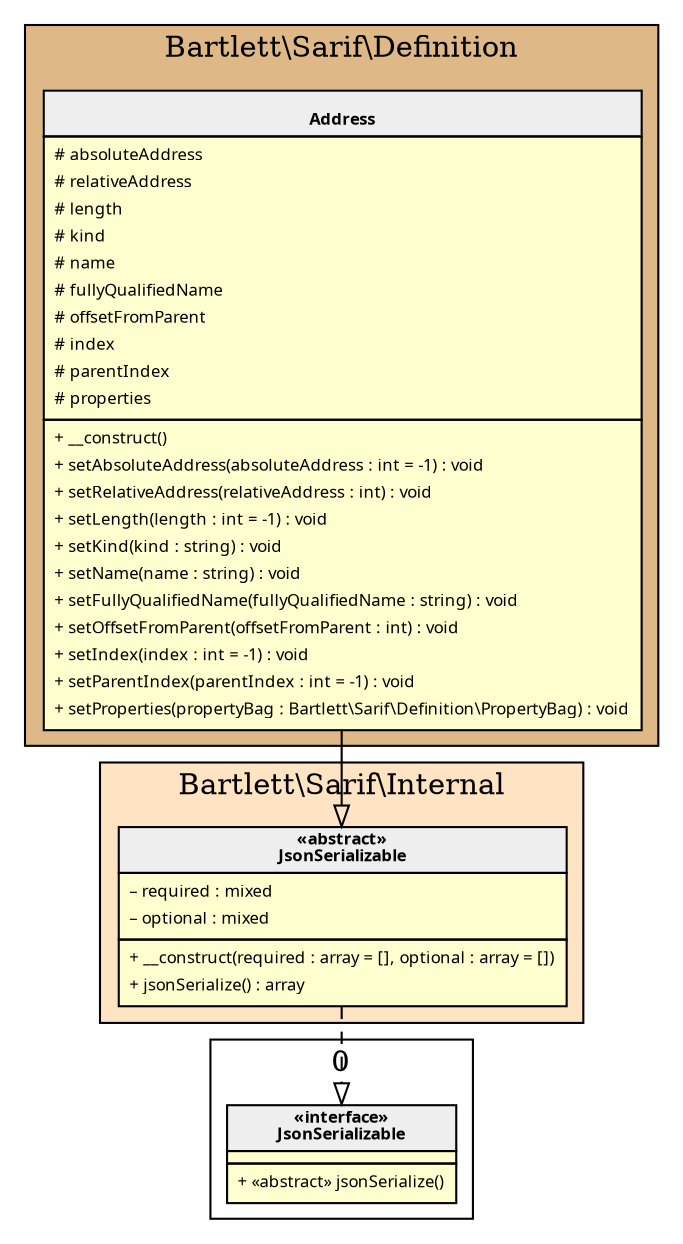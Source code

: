 digraph {
  graph [name="G" overlap="false" rankdir="TB" bgcolor="transparent"]
  node [fontname="Verdana" fontsize=8 shape="none" margin=0 fillcolor="#FEFECE" style="filled"]
  edge [fontname="Verdana" fontsize=8]
  subgraph cluster_0 {
    graph [bgcolor="BurlyWood"]
    label = "Bartlett\\Sarif\\Definition"
    "Bartlett\\Sarif\\Definition\\Address" [shape="none" label=<
<table cellspacing="0" border="0" cellborder="1">
    <tr><td bgcolor="#eeeeee"><b><br/>Address</b></td></tr>
    <tr><td><table border="0" cellspacing="0" cellpadding="2">
    <tr><td align="left"># absoluteAddress</td></tr>
    <tr><td align="left"># relativeAddress</td></tr>
    <tr><td align="left"># length</td></tr>
    <tr><td align="left"># kind</td></tr>
    <tr><td align="left"># name</td></tr>
    <tr><td align="left"># fullyQualifiedName</td></tr>
    <tr><td align="left"># offsetFromParent</td></tr>
    <tr><td align="left"># index</td></tr>
    <tr><td align="left"># parentIndex</td></tr>
    <tr><td align="left"># properties</td></tr>
</table></td></tr>
    <tr><td><table border="0" cellspacing="0" cellpadding="2">
    <tr><td align="left">+ __construct()</td></tr>
    <tr><td align="left">+ setAbsoluteAddress(absoluteAddress : int = -1) : void</td></tr>
    <tr><td align="left">+ setRelativeAddress(relativeAddress : int) : void</td></tr>
    <tr><td align="left">+ setLength(length : int = -1) : void</td></tr>
    <tr><td align="left">+ setKind(kind : string) : void</td></tr>
    <tr><td align="left">+ setName(name : string) : void</td></tr>
    <tr><td align="left">+ setFullyQualifiedName(fullyQualifiedName : string) : void</td></tr>
    <tr><td align="left">+ setOffsetFromParent(offsetFromParent : int) : void</td></tr>
    <tr><td align="left">+ setIndex(index : int = -1) : void</td></tr>
    <tr><td align="left">+ setParentIndex(parentIndex : int = -1) : void</td></tr>
    <tr><td align="left">+ setProperties(propertyBag : Bartlett\\Sarif\\Definition\\PropertyBag) : void</td></tr>
</table></td></tr>
</table>>]
  }
  subgraph cluster_1 {
    graph [bgcolor="Bisque"]
    label = "Bartlett\\Sarif\\Internal"
    "Bartlett\\Sarif\\Internal\\JsonSerializable" [shape="none" label=<
<table cellspacing="0" border="0" cellborder="1">
    <tr><td bgcolor="#eeeeee"><b>«abstract»<br/>JsonSerializable</b></td></tr>
    <tr><td><table border="0" cellspacing="0" cellpadding="2">
    <tr><td align="left">– required : mixed</td></tr>
    <tr><td align="left">– optional : mixed</td></tr>
</table></td></tr>
    <tr><td><table border="0" cellspacing="0" cellpadding="2">
    <tr><td align="left">+ __construct(required : array = [], optional : array = [])</td></tr>
    <tr><td align="left">+ jsonSerialize() : array</td></tr>
</table></td></tr>
</table>>]
  }
  subgraph cluster_2 {
    label = 0
    "JsonSerializable" [shape="none" label=<
<table cellspacing="0" border="0" cellborder="1">
    <tr><td bgcolor="#eeeeee"><b>«interface»<br/>JsonSerializable</b></td></tr>
    <tr><td></td></tr>
    <tr><td><table border="0" cellspacing="0" cellpadding="2">
    <tr><td align="left">+ «abstract» jsonSerialize()</td></tr>
</table></td></tr>
</table>>]
  }
  "Bartlett\\Sarif\\Internal\\JsonSerializable" -> "JsonSerializable" [arrowhead="empty" style="dashed"]
  "Bartlett\\Sarif\\Definition\\Address" -> "Bartlett\\Sarif\\Internal\\JsonSerializable" [arrowhead="empty" style="filled"]
}
